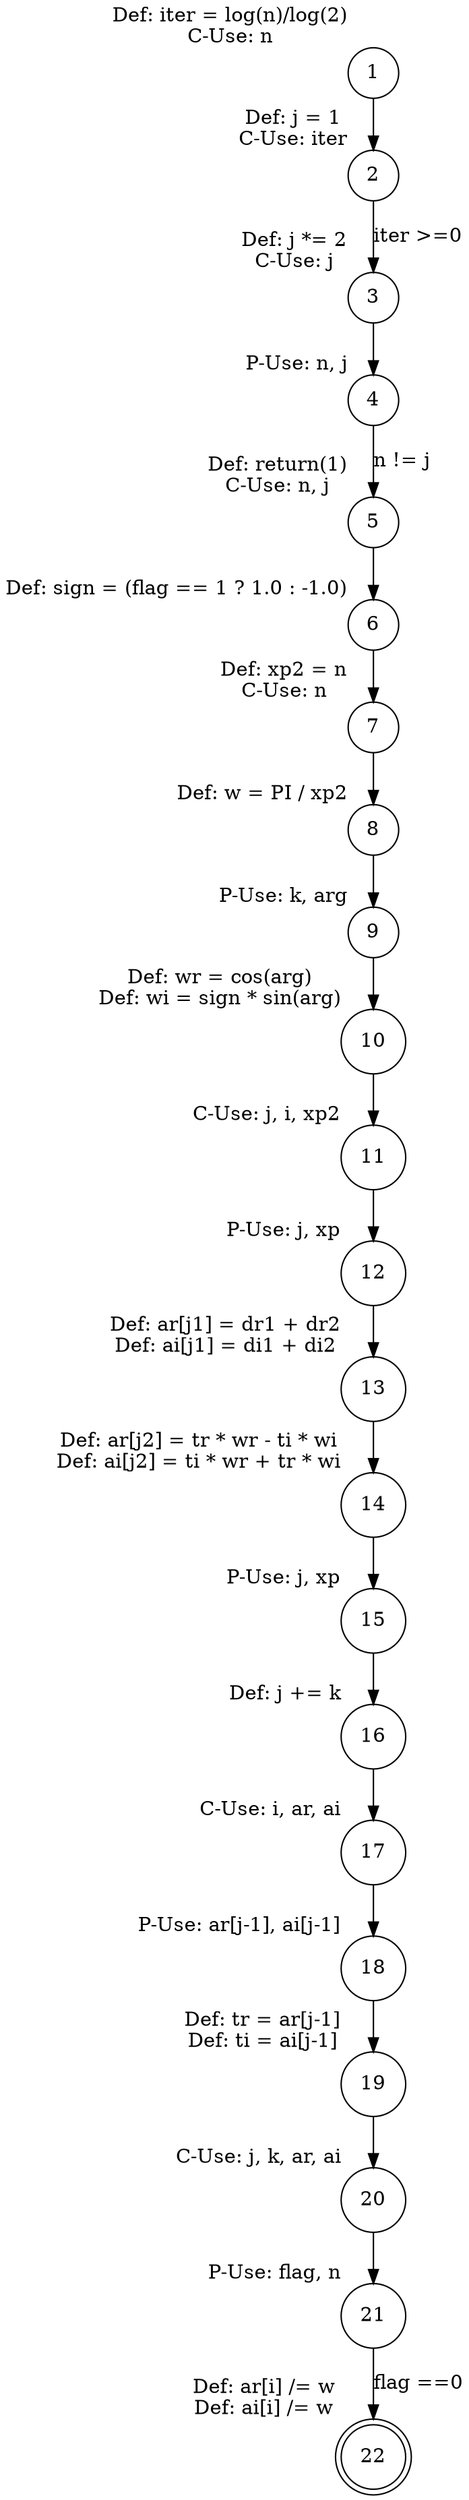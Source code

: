 digraph fft1 {
    rankdir=TB;
    node [shape=circle];
    
    1 [label="1", xlabel="Def: iter = log(n)/log(2)\nC-Use: n"];
    2 [label="2", xlabel="Def: j = 1\nC-Use: iter"];
    3 [label="3", xlabel="Def: j *= 2\nC-Use: j"];
    4 [label="4", xlabel="P-Use: n, j"];
    5 [label="5", xlabel="Def: return(1)\nC-Use: n, j"];
    6 [label="6", xlabel="Def: sign = (flag == 1 ? 1.0 : -1.0)"];
    7 [label="7", xlabel="Def: xp2 = n\nC-Use: n"];
    8 [label="8", xlabel="Def: w = PI / xp2"];
    9 [label="9", xlabel="P-Use: k, arg"];
    10 [label="10", xlabel="Def: wr = cos(arg)\nDef: wi = sign * sin(arg)"];
    11 [label="11", xlabel="C-Use: j, i, xp2"];
    12 [label="12", xlabel="P-Use: j, xp"];
    13 [label="13", xlabel="Def: ar[j1] = dr1 + dr2\nDef: ai[j1] = di1 + di2"];
    14 [label="14", xlabel="Def: ar[j2] = tr * wr - ti * wi\nDef: ai[j2] = ti * wr + tr * wi"];
    15 [label="15", xlabel="P-Use: j, xp"];
    16 [label="16", xlabel="Def: j += k"];
    17 [label="17", xlabel="C-Use: i, ar, ai"];
    18 [label="18", xlabel="P-Use: ar[j-1], ai[j-1]"];
    19 [label="19", xlabel="Def: tr = ar[j-1]\nDef: ti = ai[j-1]"];
    20 [label="20", xlabel="C-Use: j, k, ar, ai"];
    21 [label="21", xlabel="P-Use: flag, n"];
    22 [label="22", xlabel="Def: ar[i] /= w\nDef: ai[i] /= w"];
    
    1 -> 2;
    2 -> 3 [label="iter >=0"];
    3 -> 4;
    4 -> 5 [label="n != j"];
    5 -> 6;
    6 -> 7;
    7 -> 8;
    8 -> 9;
    9 ->10;
    10->11;
    11->12;
    12->13;
    13->14;
    14->15;
    15->16;
    16->17;
    17->18;
    18->19;
    19->20;
    20->21;
    21->22 [label="flag ==0"];
    
    22 [shape=doublecircle];
}